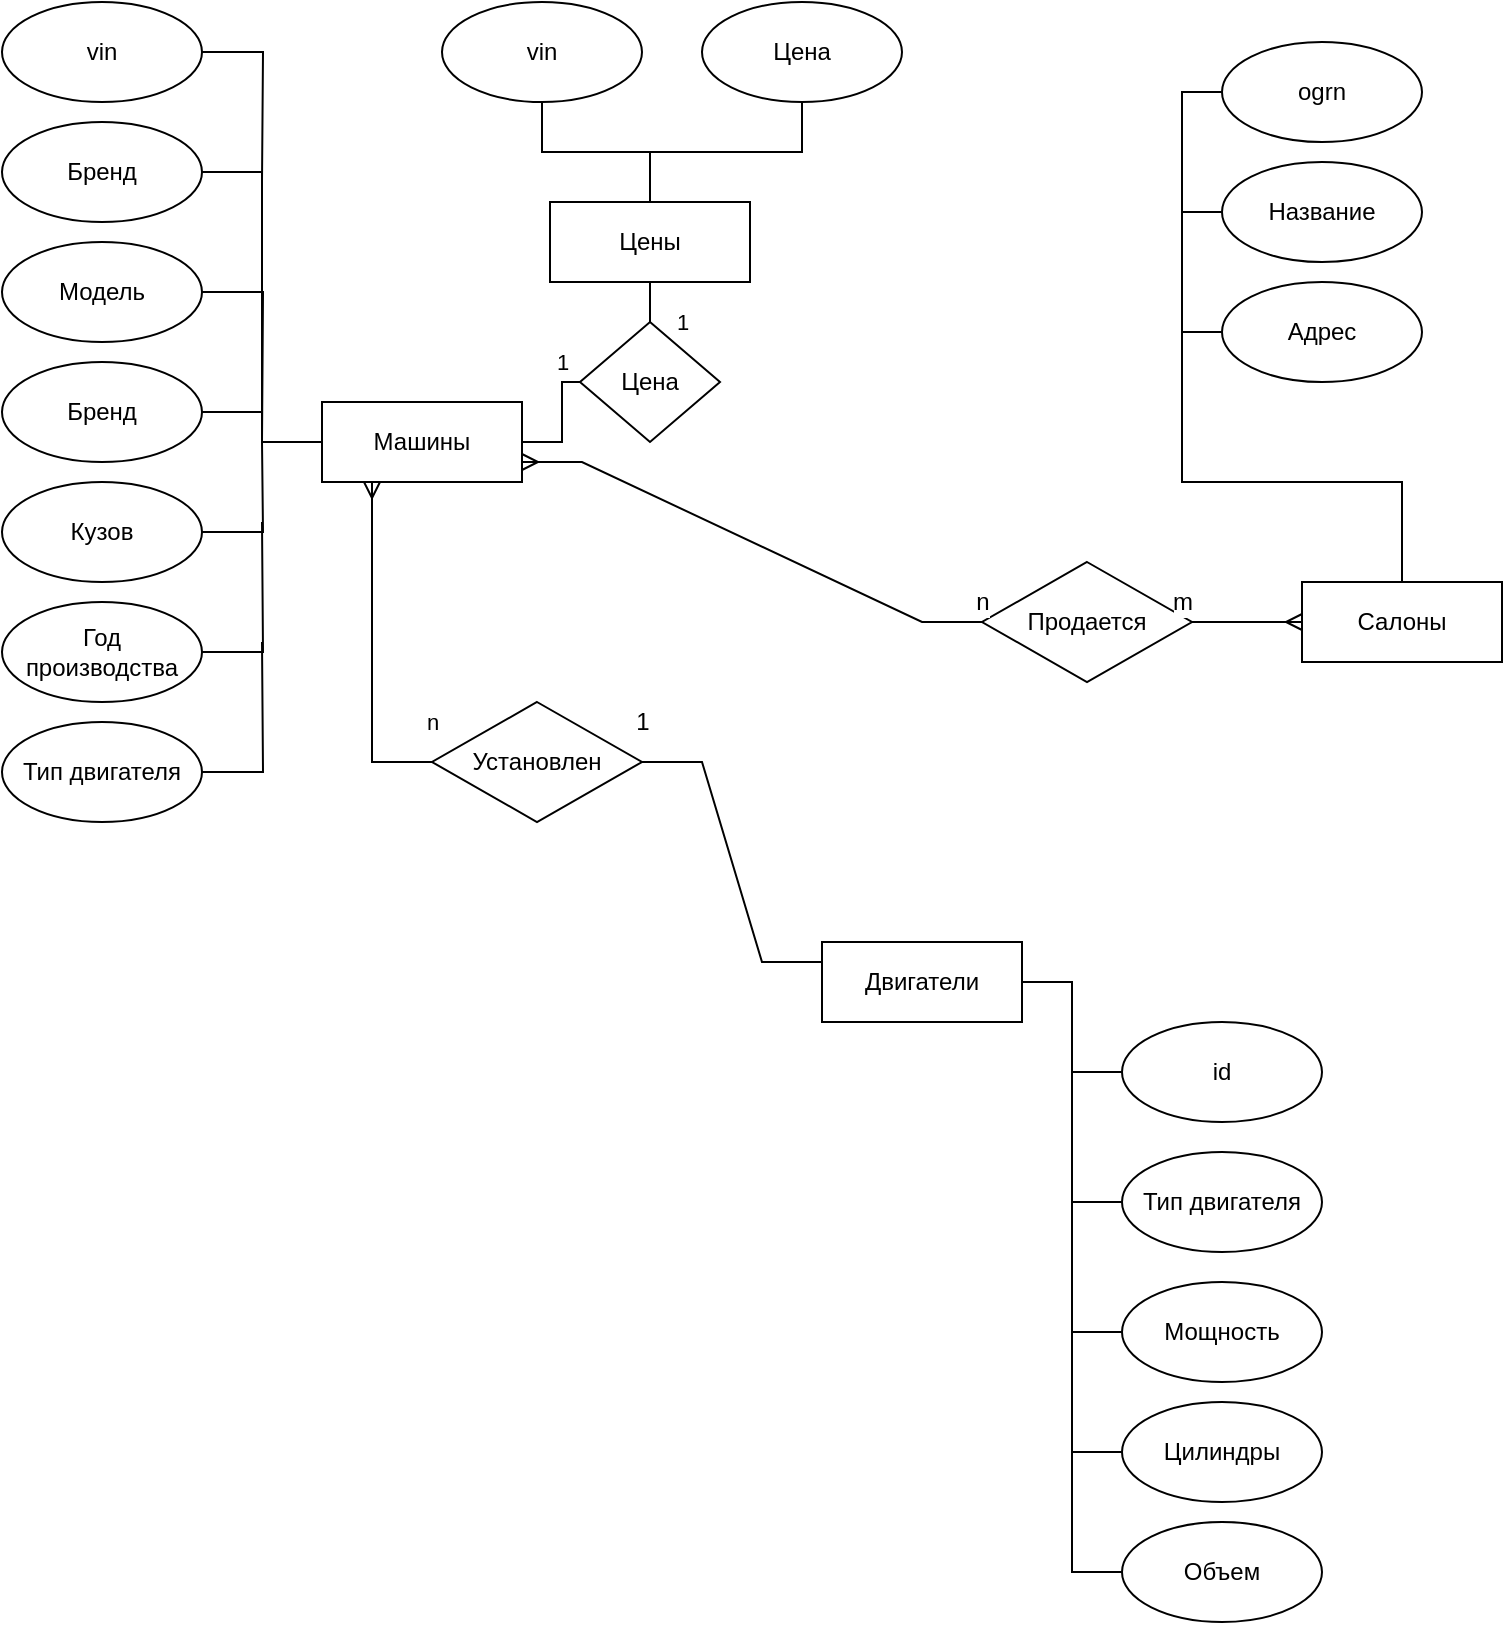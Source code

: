 <mxfile version="24.7.17">
  <diagram name="Страница — 1" id="xXQGfWywjxZMMyrpvKnd">
    <mxGraphModel dx="1434" dy="884" grid="1" gridSize="10" guides="1" tooltips="1" connect="1" arrows="1" fold="1" page="1" pageScale="1" pageWidth="827" pageHeight="1169" math="0" shadow="0">
      <root>
        <mxCell id="0" />
        <mxCell id="1" parent="0" />
        <mxCell id="yAFp0HQ54XQ6Wf1ObPv--26" value="1" style="edgeStyle=orthogonalEdgeStyle;rounded=0;orthogonalLoop=1;jettySize=auto;html=1;exitX=1;exitY=0.5;exitDx=0;exitDy=0;entryX=0;entryY=0.5;entryDx=0;entryDy=0;endArrow=none;endFill=0;" edge="1" parent="1" source="yAFp0HQ54XQ6Wf1ObPv--1" target="yAFp0HQ54XQ6Wf1ObPv--25">
          <mxGeometry x="0.695" y="10" relative="1" as="geometry">
            <mxPoint as="offset" />
          </mxGeometry>
        </mxCell>
        <mxCell id="yAFp0HQ54XQ6Wf1ObPv--1" value="Машины" style="rounded=0;whiteSpace=wrap;html=1;" vertex="1" parent="1">
          <mxGeometry x="200" y="210" width="100" height="40" as="geometry" />
        </mxCell>
        <mxCell id="yAFp0HQ54XQ6Wf1ObPv--9" style="edgeStyle=orthogonalEdgeStyle;rounded=0;orthogonalLoop=1;jettySize=auto;html=1;exitX=1;exitY=0.5;exitDx=0;exitDy=0;entryX=0;entryY=0.5;entryDx=0;entryDy=0;endArrow=none;endFill=0;" edge="1" parent="1" source="yAFp0HQ54XQ6Wf1ObPv--2" target="yAFp0HQ54XQ6Wf1ObPv--1">
          <mxGeometry relative="1" as="geometry" />
        </mxCell>
        <mxCell id="yAFp0HQ54XQ6Wf1ObPv--2" value="Бренд" style="ellipse;whiteSpace=wrap;html=1;" vertex="1" parent="1">
          <mxGeometry x="40" y="70" width="100" height="50" as="geometry" />
        </mxCell>
        <mxCell id="yAFp0HQ54XQ6Wf1ObPv--10" style="edgeStyle=orthogonalEdgeStyle;rounded=0;orthogonalLoop=1;jettySize=auto;html=1;exitX=1;exitY=0.5;exitDx=0;exitDy=0;endArrow=none;endFill=0;" edge="1" parent="1" source="yAFp0HQ54XQ6Wf1ObPv--4">
          <mxGeometry relative="1" as="geometry">
            <mxPoint x="170" y="230" as="targetPoint" />
          </mxGeometry>
        </mxCell>
        <mxCell id="yAFp0HQ54XQ6Wf1ObPv--4" value="Модель" style="ellipse;whiteSpace=wrap;html=1;" vertex="1" parent="1">
          <mxGeometry x="40" y="130" width="100" height="50" as="geometry" />
        </mxCell>
        <mxCell id="yAFp0HQ54XQ6Wf1ObPv--11" style="edgeStyle=orthogonalEdgeStyle;rounded=0;orthogonalLoop=1;jettySize=auto;html=1;exitX=1;exitY=0.5;exitDx=0;exitDy=0;endArrow=none;endFill=0;" edge="1" parent="1" source="yAFp0HQ54XQ6Wf1ObPv--5">
          <mxGeometry relative="1" as="geometry">
            <mxPoint x="170" y="230" as="targetPoint" />
          </mxGeometry>
        </mxCell>
        <mxCell id="yAFp0HQ54XQ6Wf1ObPv--5" value="Бренд" style="ellipse;whiteSpace=wrap;html=1;" vertex="1" parent="1">
          <mxGeometry x="40" y="190" width="100" height="50" as="geometry" />
        </mxCell>
        <mxCell id="yAFp0HQ54XQ6Wf1ObPv--12" style="edgeStyle=orthogonalEdgeStyle;rounded=0;orthogonalLoop=1;jettySize=auto;html=1;exitX=1;exitY=0.5;exitDx=0;exitDy=0;endArrow=none;endFill=0;" edge="1" parent="1" source="yAFp0HQ54XQ6Wf1ObPv--6">
          <mxGeometry relative="1" as="geometry">
            <mxPoint x="170" y="230" as="targetPoint" />
          </mxGeometry>
        </mxCell>
        <mxCell id="yAFp0HQ54XQ6Wf1ObPv--6" value="Кузов" style="ellipse;whiteSpace=wrap;html=1;" vertex="1" parent="1">
          <mxGeometry x="40" y="250" width="100" height="50" as="geometry" />
        </mxCell>
        <mxCell id="yAFp0HQ54XQ6Wf1ObPv--13" style="edgeStyle=orthogonalEdgeStyle;rounded=0;orthogonalLoop=1;jettySize=auto;html=1;exitX=1;exitY=0.5;exitDx=0;exitDy=0;endArrow=none;endFill=0;" edge="1" parent="1" source="yAFp0HQ54XQ6Wf1ObPv--7">
          <mxGeometry relative="1" as="geometry">
            <mxPoint x="170" y="270" as="targetPoint" />
          </mxGeometry>
        </mxCell>
        <mxCell id="yAFp0HQ54XQ6Wf1ObPv--7" value="Год производства" style="ellipse;whiteSpace=wrap;html=1;" vertex="1" parent="1">
          <mxGeometry x="40" y="310" width="100" height="50" as="geometry" />
        </mxCell>
        <mxCell id="yAFp0HQ54XQ6Wf1ObPv--14" style="edgeStyle=orthogonalEdgeStyle;rounded=0;orthogonalLoop=1;jettySize=auto;html=1;exitX=1;exitY=0.5;exitDx=0;exitDy=0;endArrow=none;endFill=0;" edge="1" parent="1" source="yAFp0HQ54XQ6Wf1ObPv--8">
          <mxGeometry relative="1" as="geometry">
            <mxPoint x="170" y="330" as="targetPoint" />
          </mxGeometry>
        </mxCell>
        <mxCell id="yAFp0HQ54XQ6Wf1ObPv--8" value="Тип двигателя" style="ellipse;whiteSpace=wrap;html=1;" vertex="1" parent="1">
          <mxGeometry x="40" y="370" width="100" height="50" as="geometry" />
        </mxCell>
        <mxCell id="yAFp0HQ54XQ6Wf1ObPv--24" style="edgeStyle=orthogonalEdgeStyle;rounded=0;orthogonalLoop=1;jettySize=auto;html=1;exitX=0.5;exitY=0;exitDx=0;exitDy=0;entryX=0.5;entryY=1;entryDx=0;entryDy=0;endArrow=none;endFill=0;" edge="1" parent="1" source="yAFp0HQ54XQ6Wf1ObPv--16" target="yAFp0HQ54XQ6Wf1ObPv--20">
          <mxGeometry relative="1" as="geometry" />
        </mxCell>
        <mxCell id="yAFp0HQ54XQ6Wf1ObPv--16" value="Цены" style="rounded=0;whiteSpace=wrap;html=1;" vertex="1" parent="1">
          <mxGeometry x="314" y="110" width="100" height="40" as="geometry" />
        </mxCell>
        <mxCell id="yAFp0HQ54XQ6Wf1ObPv--18" style="edgeStyle=orthogonalEdgeStyle;rounded=0;orthogonalLoop=1;jettySize=auto;html=1;exitX=1;exitY=0.5;exitDx=0;exitDy=0;endArrow=none;endFill=0;" edge="1" parent="1" source="yAFp0HQ54XQ6Wf1ObPv--17">
          <mxGeometry relative="1" as="geometry">
            <mxPoint x="170" y="100" as="targetPoint" />
          </mxGeometry>
        </mxCell>
        <mxCell id="yAFp0HQ54XQ6Wf1ObPv--17" value="vin" style="ellipse;whiteSpace=wrap;html=1;" vertex="1" parent="1">
          <mxGeometry x="40" y="10" width="100" height="50" as="geometry" />
        </mxCell>
        <mxCell id="yAFp0HQ54XQ6Wf1ObPv--21" style="edgeStyle=orthogonalEdgeStyle;rounded=0;orthogonalLoop=1;jettySize=auto;html=1;exitX=0.5;exitY=1;exitDx=0;exitDy=0;entryX=0.5;entryY=0;entryDx=0;entryDy=0;endArrow=none;endFill=0;" edge="1" parent="1" source="yAFp0HQ54XQ6Wf1ObPv--19" target="yAFp0HQ54XQ6Wf1ObPv--16">
          <mxGeometry relative="1" as="geometry" />
        </mxCell>
        <mxCell id="yAFp0HQ54XQ6Wf1ObPv--19" value="vin" style="ellipse;whiteSpace=wrap;html=1;" vertex="1" parent="1">
          <mxGeometry x="260" y="10" width="100" height="50" as="geometry" />
        </mxCell>
        <mxCell id="yAFp0HQ54XQ6Wf1ObPv--20" value="Цена" style="ellipse;whiteSpace=wrap;html=1;" vertex="1" parent="1">
          <mxGeometry x="390" y="10" width="100" height="50" as="geometry" />
        </mxCell>
        <mxCell id="yAFp0HQ54XQ6Wf1ObPv--27" value="1" style="edgeStyle=orthogonalEdgeStyle;rounded=0;orthogonalLoop=1;jettySize=auto;html=1;exitX=0.5;exitY=0;exitDx=0;exitDy=0;entryX=0.5;entryY=1;entryDx=0;entryDy=0;endArrow=none;endFill=0;" edge="1" parent="1" source="yAFp0HQ54XQ6Wf1ObPv--25" target="yAFp0HQ54XQ6Wf1ObPv--16">
          <mxGeometry x="-1" y="-16" relative="1" as="geometry">
            <mxPoint as="offset" />
          </mxGeometry>
        </mxCell>
        <mxCell id="yAFp0HQ54XQ6Wf1ObPv--25" value="Цена" style="rhombus;whiteSpace=wrap;html=1;" vertex="1" parent="1">
          <mxGeometry x="329" y="170" width="70" height="60" as="geometry" />
        </mxCell>
        <mxCell id="yAFp0HQ54XQ6Wf1ObPv--63" style="edgeStyle=orthogonalEdgeStyle;rounded=0;orthogonalLoop=1;jettySize=auto;html=1;exitX=1;exitY=0.5;exitDx=0;exitDy=0;entryX=0;entryY=0.5;entryDx=0;entryDy=0;endArrow=none;endFill=0;" edge="1" parent="1" source="yAFp0HQ54XQ6Wf1ObPv--28" target="yAFp0HQ54XQ6Wf1ObPv--31">
          <mxGeometry relative="1" as="geometry" />
        </mxCell>
        <mxCell id="yAFp0HQ54XQ6Wf1ObPv--64" style="edgeStyle=orthogonalEdgeStyle;rounded=0;orthogonalLoop=1;jettySize=auto;html=1;exitX=1;exitY=0.5;exitDx=0;exitDy=0;entryX=0;entryY=0.5;entryDx=0;entryDy=0;endArrow=none;endFill=0;" edge="1" parent="1" source="yAFp0HQ54XQ6Wf1ObPv--28" target="yAFp0HQ54XQ6Wf1ObPv--32">
          <mxGeometry relative="1" as="geometry" />
        </mxCell>
        <mxCell id="yAFp0HQ54XQ6Wf1ObPv--65" style="edgeStyle=orthogonalEdgeStyle;rounded=0;orthogonalLoop=1;jettySize=auto;html=1;exitX=1;exitY=0.5;exitDx=0;exitDy=0;entryX=0;entryY=0.5;entryDx=0;entryDy=0;endArrow=none;endFill=0;" edge="1" parent="1" source="yAFp0HQ54XQ6Wf1ObPv--28" target="yAFp0HQ54XQ6Wf1ObPv--33">
          <mxGeometry relative="1" as="geometry" />
        </mxCell>
        <mxCell id="yAFp0HQ54XQ6Wf1ObPv--66" style="edgeStyle=orthogonalEdgeStyle;rounded=0;orthogonalLoop=1;jettySize=auto;html=1;exitX=1;exitY=0.5;exitDx=0;exitDy=0;entryX=0;entryY=0.5;entryDx=0;entryDy=0;endArrow=none;endFill=0;" edge="1" parent="1" source="yAFp0HQ54XQ6Wf1ObPv--28" target="yAFp0HQ54XQ6Wf1ObPv--34">
          <mxGeometry relative="1" as="geometry" />
        </mxCell>
        <mxCell id="yAFp0HQ54XQ6Wf1ObPv--28" value="Двигатели" style="rounded=0;whiteSpace=wrap;html=1;" vertex="1" parent="1">
          <mxGeometry x="450" y="480" width="100" height="40" as="geometry" />
        </mxCell>
        <mxCell id="yAFp0HQ54XQ6Wf1ObPv--61" style="edgeStyle=orthogonalEdgeStyle;rounded=0;orthogonalLoop=1;jettySize=auto;html=1;exitX=0;exitY=0.5;exitDx=0;exitDy=0;entryX=1;entryY=0.5;entryDx=0;entryDy=0;endArrow=none;endFill=0;" edge="1" parent="1" source="yAFp0HQ54XQ6Wf1ObPv--30" target="yAFp0HQ54XQ6Wf1ObPv--28">
          <mxGeometry relative="1" as="geometry" />
        </mxCell>
        <mxCell id="yAFp0HQ54XQ6Wf1ObPv--30" value="id" style="ellipse;whiteSpace=wrap;html=1;" vertex="1" parent="1">
          <mxGeometry x="600" y="520" width="100" height="50" as="geometry" />
        </mxCell>
        <mxCell id="yAFp0HQ54XQ6Wf1ObPv--31" value="Тип двигателя" style="ellipse;whiteSpace=wrap;html=1;" vertex="1" parent="1">
          <mxGeometry x="600" y="585" width="100" height="50" as="geometry" />
        </mxCell>
        <mxCell id="yAFp0HQ54XQ6Wf1ObPv--32" value="Мощность" style="ellipse;whiteSpace=wrap;html=1;" vertex="1" parent="1">
          <mxGeometry x="600" y="650" width="100" height="50" as="geometry" />
        </mxCell>
        <mxCell id="yAFp0HQ54XQ6Wf1ObPv--33" value="Цилиндры" style="ellipse;whiteSpace=wrap;html=1;" vertex="1" parent="1">
          <mxGeometry x="600" y="710" width="100" height="50" as="geometry" />
        </mxCell>
        <mxCell id="yAFp0HQ54XQ6Wf1ObPv--34" value="Объем" style="ellipse;whiteSpace=wrap;html=1;" vertex="1" parent="1">
          <mxGeometry x="600" y="770" width="100" height="50" as="geometry" />
        </mxCell>
        <mxCell id="yAFp0HQ54XQ6Wf1ObPv--60" value="n" style="edgeStyle=orthogonalEdgeStyle;rounded=0;orthogonalLoop=1;jettySize=auto;html=1;exitX=0;exitY=0.5;exitDx=0;exitDy=0;entryX=0.25;entryY=1;entryDx=0;entryDy=0;endArrow=ERmany;endFill=0;" edge="1" parent="1" source="yAFp0HQ54XQ6Wf1ObPv--40" target="yAFp0HQ54XQ6Wf1ObPv--1">
          <mxGeometry x="-1" y="-20" relative="1" as="geometry">
            <mxPoint as="offset" />
          </mxGeometry>
        </mxCell>
        <mxCell id="yAFp0HQ54XQ6Wf1ObPv--40" value="Установлен" style="rhombus;whiteSpace=wrap;html=1;" vertex="1" parent="1">
          <mxGeometry x="255" y="360" width="105" height="60" as="geometry" />
        </mxCell>
        <mxCell id="yAFp0HQ54XQ6Wf1ObPv--50" style="edgeStyle=orthogonalEdgeStyle;rounded=0;orthogonalLoop=1;jettySize=auto;html=1;exitX=0.5;exitY=0;exitDx=0;exitDy=0;entryX=0;entryY=0.5;entryDx=0;entryDy=0;endArrow=none;endFill=0;" edge="1" parent="1" source="yAFp0HQ54XQ6Wf1ObPv--43" target="yAFp0HQ54XQ6Wf1ObPv--47">
          <mxGeometry relative="1" as="geometry" />
        </mxCell>
        <mxCell id="yAFp0HQ54XQ6Wf1ObPv--43" value="Салоны" style="rounded=0;whiteSpace=wrap;html=1;" vertex="1" parent="1">
          <mxGeometry x="690" y="300" width="100" height="40" as="geometry" />
        </mxCell>
        <mxCell id="yAFp0HQ54XQ6Wf1ObPv--58" style="edgeStyle=orthogonalEdgeStyle;rounded=0;orthogonalLoop=1;jettySize=auto;html=1;exitX=0;exitY=0.5;exitDx=0;exitDy=0;endArrow=none;endFill=0;" edge="1" parent="1" source="yAFp0HQ54XQ6Wf1ObPv--44">
          <mxGeometry relative="1" as="geometry">
            <mxPoint x="630" y="180" as="targetPoint" />
          </mxGeometry>
        </mxCell>
        <mxCell id="yAFp0HQ54XQ6Wf1ObPv--44" value="ogrn" style="ellipse;whiteSpace=wrap;html=1;" vertex="1" parent="1">
          <mxGeometry x="650" y="30" width="100" height="50" as="geometry" />
        </mxCell>
        <mxCell id="yAFp0HQ54XQ6Wf1ObPv--59" style="edgeStyle=orthogonalEdgeStyle;rounded=0;orthogonalLoop=1;jettySize=auto;html=1;exitX=0;exitY=0.5;exitDx=0;exitDy=0;endArrow=none;endFill=0;" edge="1" parent="1" source="yAFp0HQ54XQ6Wf1ObPv--46">
          <mxGeometry relative="1" as="geometry">
            <mxPoint x="630" y="140" as="targetPoint" />
          </mxGeometry>
        </mxCell>
        <mxCell id="yAFp0HQ54XQ6Wf1ObPv--46" value="Название" style="ellipse;whiteSpace=wrap;html=1;" vertex="1" parent="1">
          <mxGeometry x="650" y="90" width="100" height="50" as="geometry" />
        </mxCell>
        <mxCell id="yAFp0HQ54XQ6Wf1ObPv--47" value="Адрес" style="ellipse;whiteSpace=wrap;html=1;" vertex="1" parent="1">
          <mxGeometry x="650" y="150" width="100" height="50" as="geometry" />
        </mxCell>
        <mxCell id="yAFp0HQ54XQ6Wf1ObPv--51" value="Продается" style="rhombus;whiteSpace=wrap;html=1;" vertex="1" parent="1">
          <mxGeometry x="530" y="290" width="105" height="60" as="geometry" />
        </mxCell>
        <mxCell id="yAFp0HQ54XQ6Wf1ObPv--53" value="m" style="edgeStyle=entityRelationEdgeStyle;fontSize=12;html=1;endArrow=ERmany;rounded=0;entryX=0;entryY=0.5;entryDx=0;entryDy=0;" edge="1" parent="1" source="yAFp0HQ54XQ6Wf1ObPv--51" target="yAFp0HQ54XQ6Wf1ObPv--43">
          <mxGeometry x="-1" y="11" width="100" height="100" relative="1" as="geometry">
            <mxPoint x="450" y="430" as="sourcePoint" />
            <mxPoint x="550" y="330" as="targetPoint" />
            <mxPoint x="-5" y="1" as="offset" />
          </mxGeometry>
        </mxCell>
        <mxCell id="yAFp0HQ54XQ6Wf1ObPv--54" value="n" style="edgeStyle=entityRelationEdgeStyle;fontSize=12;html=1;endArrow=ERmany;rounded=0;entryX=1;entryY=0.75;entryDx=0;entryDy=0;exitX=0;exitY=0.5;exitDx=0;exitDy=0;" edge="1" parent="1" source="yAFp0HQ54XQ6Wf1ObPv--51" target="yAFp0HQ54XQ6Wf1ObPv--1">
          <mxGeometry x="-1" y="-10" width="100" height="100" relative="1" as="geometry">
            <mxPoint x="435" y="570" as="sourcePoint" />
            <mxPoint x="360" y="310" as="targetPoint" />
            <Array as="points">
              <mxPoint x="395" y="360" />
            </Array>
            <mxPoint as="offset" />
          </mxGeometry>
        </mxCell>
        <mxCell id="yAFp0HQ54XQ6Wf1ObPv--56" value="1" style="edgeStyle=entityRelationEdgeStyle;fontSize=12;html=1;endArrow=none;rounded=0;exitX=1;exitY=0.5;exitDx=0;exitDy=0;entryX=0;entryY=0.25;entryDx=0;entryDy=0;endFill=0;" edge="1" parent="1" source="yAFp0HQ54XQ6Wf1ObPv--40" target="yAFp0HQ54XQ6Wf1ObPv--28">
          <mxGeometry x="-1" y="20" width="100" height="100" relative="1" as="geometry">
            <mxPoint x="450" y="430" as="sourcePoint" />
            <mxPoint x="550" y="330" as="targetPoint" />
            <Array as="points">
              <mxPoint x="233" y="410" />
              <mxPoint x="240" y="410" />
            </Array>
            <mxPoint as="offset" />
          </mxGeometry>
        </mxCell>
      </root>
    </mxGraphModel>
  </diagram>
</mxfile>
